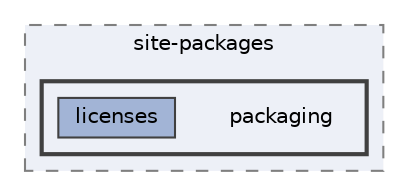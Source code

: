 digraph "/home/jam/Research/IRES-2025/dev/src/llm-scripts/testing/hypothesis-testing/hyp-env/lib/python3.12/site-packages/packaging"
{
 // LATEX_PDF_SIZE
  bgcolor="transparent";
  edge [fontname=Helvetica,fontsize=10,labelfontname=Helvetica,labelfontsize=10];
  node [fontname=Helvetica,fontsize=10,shape=box,height=0.2,width=0.4];
  compound=true
  subgraph clusterdir_ec5d4580713abd487320f8eae4ae4e88 {
    graph [ bgcolor="#edf0f7", pencolor="grey50", label="site-packages", fontname=Helvetica,fontsize=10 style="filled,dashed", URL="dir_ec5d4580713abd487320f8eae4ae4e88.html",tooltip=""]
  subgraph clusterdir_9c9db5317e79d5fa5cbf8d82d0cdabbc {
    graph [ bgcolor="#edf0f7", pencolor="grey25", label="", fontname=Helvetica,fontsize=10 style="filled,bold", URL="dir_9c9db5317e79d5fa5cbf8d82d0cdabbc.html",tooltip=""]
    dir_9c9db5317e79d5fa5cbf8d82d0cdabbc [shape=plaintext, label="packaging"];
  dir_cb25b5d6a4a2662c15d3d68222fbdb07 [label="licenses", fillcolor="#a2b4d6", color="grey25", style="filled", URL="dir_cb25b5d6a4a2662c15d3d68222fbdb07.html",tooltip=""];
  }
  }
}
